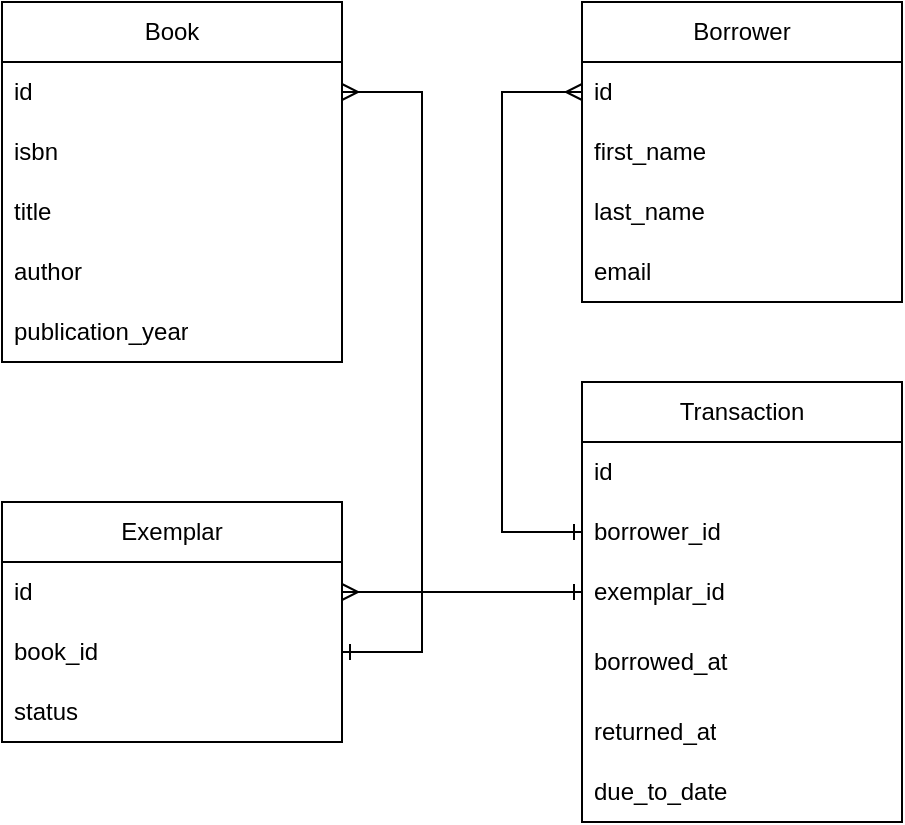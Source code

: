 <mxfile version="21.2.8" type="device">
  <diagram name="Page-1" id="MltaB3ZQAlPutJ4zJT2u">
    <mxGraphModel dx="617" dy="854" grid="1" gridSize="10" guides="1" tooltips="1" connect="1" arrows="1" fold="1" page="1" pageScale="1" pageWidth="583" pageHeight="827" math="0" shadow="0">
      <root>
        <mxCell id="0" />
        <mxCell id="1" parent="0" />
        <mxCell id="We6ezlLo1PNvuhiB9hoy-10" value="Borrower" style="swimlane;fontStyle=0;childLayout=stackLayout;horizontal=1;startSize=30;horizontalStack=0;resizeParent=1;resizeParentMax=0;resizeLast=0;collapsible=1;marginBottom=0;whiteSpace=wrap;html=1;" parent="1" vertex="1">
          <mxGeometry x="357" y="100" width="160" height="150" as="geometry" />
        </mxCell>
        <mxCell id="We6ezlLo1PNvuhiB9hoy-11" value="id" style="text;strokeColor=none;fillColor=none;align=left;verticalAlign=middle;spacingLeft=4;spacingRight=4;overflow=hidden;points=[[0,0.5],[1,0.5]];portConstraint=eastwest;rotatable=0;whiteSpace=wrap;html=1;" parent="We6ezlLo1PNvuhiB9hoy-10" vertex="1">
          <mxGeometry y="30" width="160" height="30" as="geometry" />
        </mxCell>
        <mxCell id="We6ezlLo1PNvuhiB9hoy-12" value="first_name" style="text;strokeColor=none;fillColor=none;align=left;verticalAlign=middle;spacingLeft=4;spacingRight=4;overflow=hidden;points=[[0,0.5],[1,0.5]];portConstraint=eastwest;rotatable=0;whiteSpace=wrap;html=1;" parent="We6ezlLo1PNvuhiB9hoy-10" vertex="1">
          <mxGeometry y="60" width="160" height="30" as="geometry" />
        </mxCell>
        <mxCell id="We6ezlLo1PNvuhiB9hoy-13" value="last_name" style="text;strokeColor=none;fillColor=none;align=left;verticalAlign=middle;spacingLeft=4;spacingRight=4;overflow=hidden;points=[[0,0.5],[1,0.5]];portConstraint=eastwest;rotatable=0;whiteSpace=wrap;html=1;" parent="We6ezlLo1PNvuhiB9hoy-10" vertex="1">
          <mxGeometry y="90" width="160" height="30" as="geometry" />
        </mxCell>
        <mxCell id="We6ezlLo1PNvuhiB9hoy-26" value="email" style="text;strokeColor=none;fillColor=none;align=left;verticalAlign=middle;spacingLeft=4;spacingRight=4;overflow=hidden;points=[[0,0.5],[1,0.5]];portConstraint=eastwest;rotatable=0;whiteSpace=wrap;html=1;" parent="We6ezlLo1PNvuhiB9hoy-10" vertex="1">
          <mxGeometry y="120" width="160" height="30" as="geometry" />
        </mxCell>
        <mxCell id="We6ezlLo1PNvuhiB9hoy-16" value="Book" style="swimlane;fontStyle=0;childLayout=stackLayout;horizontal=1;startSize=30;horizontalStack=0;resizeParent=1;resizeParentMax=0;resizeLast=0;collapsible=1;marginBottom=0;whiteSpace=wrap;html=1;" parent="1" vertex="1">
          <mxGeometry x="67" y="100" width="170" height="180" as="geometry" />
        </mxCell>
        <mxCell id="We6ezlLo1PNvuhiB9hoy-17" value="id" style="text;strokeColor=none;fillColor=none;align=left;verticalAlign=middle;spacingLeft=4;spacingRight=4;overflow=hidden;points=[[0,0.5],[1,0.5]];portConstraint=eastwest;rotatable=0;whiteSpace=wrap;html=1;" parent="We6ezlLo1PNvuhiB9hoy-16" vertex="1">
          <mxGeometry y="30" width="170" height="30" as="geometry" />
        </mxCell>
        <mxCell id="LwOURwXMHYbCo00-xxc4-1" value="isbn" style="text;strokeColor=none;fillColor=none;align=left;verticalAlign=middle;spacingLeft=4;spacingRight=4;overflow=hidden;points=[[0,0.5],[1,0.5]];portConstraint=eastwest;rotatable=0;whiteSpace=wrap;html=1;" parent="We6ezlLo1PNvuhiB9hoy-16" vertex="1">
          <mxGeometry y="60" width="170" height="30" as="geometry" />
        </mxCell>
        <mxCell id="We6ezlLo1PNvuhiB9hoy-18" value="title" style="text;strokeColor=none;fillColor=none;align=left;verticalAlign=middle;spacingLeft=4;spacingRight=4;overflow=hidden;points=[[0,0.5],[1,0.5]];portConstraint=eastwest;rotatable=0;whiteSpace=wrap;html=1;" parent="We6ezlLo1PNvuhiB9hoy-16" vertex="1">
          <mxGeometry y="90" width="170" height="30" as="geometry" />
        </mxCell>
        <mxCell id="We6ezlLo1PNvuhiB9hoy-19" value="author" style="text;strokeColor=none;fillColor=none;align=left;verticalAlign=middle;spacingLeft=4;spacingRight=4;overflow=hidden;points=[[0,0.5],[1,0.5]];portConstraint=eastwest;rotatable=0;whiteSpace=wrap;html=1;" parent="We6ezlLo1PNvuhiB9hoy-16" vertex="1">
          <mxGeometry y="120" width="170" height="30" as="geometry" />
        </mxCell>
        <mxCell id="We6ezlLo1PNvuhiB9hoy-20" value="publication_year" style="text;strokeColor=none;fillColor=none;align=left;verticalAlign=middle;spacingLeft=4;spacingRight=4;overflow=hidden;points=[[0,0.5],[1,0.5]];portConstraint=eastwest;rotatable=0;whiteSpace=wrap;html=1;" parent="We6ezlLo1PNvuhiB9hoy-16" vertex="1">
          <mxGeometry y="150" width="170" height="30" as="geometry" />
        </mxCell>
        <mxCell id="rtzHnB-w_szv6Rbunht4-8" value="Exemplar" style="swimlane;fontStyle=0;childLayout=stackLayout;horizontal=1;startSize=30;horizontalStack=0;resizeParent=1;resizeParentMax=0;resizeLast=0;collapsible=1;marginBottom=0;whiteSpace=wrap;html=1;" parent="1" vertex="1">
          <mxGeometry x="67" y="350" width="170" height="120" as="geometry" />
        </mxCell>
        <mxCell id="rtzHnB-w_szv6Rbunht4-9" value="id" style="text;strokeColor=none;fillColor=none;align=left;verticalAlign=middle;spacingLeft=4;spacingRight=4;overflow=hidden;points=[[0,0.5],[1,0.5]];portConstraint=eastwest;rotatable=0;whiteSpace=wrap;html=1;" parent="rtzHnB-w_szv6Rbunht4-8" vertex="1">
          <mxGeometry y="30" width="170" height="30" as="geometry" />
        </mxCell>
        <mxCell id="rtzHnB-w_szv6Rbunht4-11" value="book_id" style="text;strokeColor=none;fillColor=none;align=left;verticalAlign=middle;spacingLeft=4;spacingRight=4;overflow=hidden;points=[[0,0.5],[1,0.5]];portConstraint=eastwest;rotatable=0;whiteSpace=wrap;html=1;" parent="rtzHnB-w_szv6Rbunht4-8" vertex="1">
          <mxGeometry y="60" width="170" height="30" as="geometry" />
        </mxCell>
        <mxCell id="rtzHnB-w_szv6Rbunht4-12" value="status" style="text;strokeColor=none;fillColor=none;align=left;verticalAlign=middle;spacingLeft=4;spacingRight=4;overflow=hidden;points=[[0,0.5],[1,0.5]];portConstraint=eastwest;rotatable=0;whiteSpace=wrap;html=1;" parent="rtzHnB-w_szv6Rbunht4-8" vertex="1">
          <mxGeometry y="90" width="170" height="30" as="geometry" />
        </mxCell>
        <mxCell id="rtzHnB-w_szv6Rbunht4-21" value="Transaction" style="swimlane;fontStyle=0;childLayout=stackLayout;horizontal=1;startSize=30;horizontalStack=0;resizeParent=1;resizeParentMax=0;resizeLast=0;collapsible=1;marginBottom=0;whiteSpace=wrap;html=1;" parent="1" vertex="1">
          <mxGeometry x="357" y="290" width="160" height="220" as="geometry" />
        </mxCell>
        <mxCell id="rtzHnB-w_szv6Rbunht4-22" value="id" style="text;strokeColor=none;fillColor=none;align=left;verticalAlign=middle;spacingLeft=4;spacingRight=4;overflow=hidden;points=[[0,0.5],[1,0.5]];portConstraint=eastwest;rotatable=0;whiteSpace=wrap;html=1;" parent="rtzHnB-w_szv6Rbunht4-21" vertex="1">
          <mxGeometry y="30" width="160" height="30" as="geometry" />
        </mxCell>
        <mxCell id="rtzHnB-w_szv6Rbunht4-24" value="borrower_id" style="text;strokeColor=none;fillColor=none;align=left;verticalAlign=middle;spacingLeft=4;spacingRight=4;overflow=hidden;points=[[0,0.5],[1,0.5]];portConstraint=eastwest;rotatable=0;whiteSpace=wrap;html=1;" parent="rtzHnB-w_szv6Rbunht4-21" vertex="1">
          <mxGeometry y="60" width="160" height="30" as="geometry" />
        </mxCell>
        <mxCell id="rtzHnB-w_szv6Rbunht4-25" value="exemplar_id" style="text;strokeColor=none;fillColor=none;align=left;verticalAlign=middle;spacingLeft=4;spacingRight=4;overflow=hidden;points=[[0,0.5],[1,0.5]];portConstraint=eastwest;rotatable=0;whiteSpace=wrap;html=1;" parent="rtzHnB-w_szv6Rbunht4-21" vertex="1">
          <mxGeometry y="90" width="160" height="30" as="geometry" />
        </mxCell>
        <mxCell id="rtzHnB-w_szv6Rbunht4-27" value="borrowed_at" style="text;strokeColor=none;fillColor=none;align=left;verticalAlign=middle;spacingLeft=4;spacingRight=4;overflow=hidden;points=[[0,0.5],[1,0.5]];portConstraint=eastwest;rotatable=0;whiteSpace=wrap;html=1;" parent="rtzHnB-w_szv6Rbunht4-21" vertex="1">
          <mxGeometry y="120" width="160" height="40" as="geometry" />
        </mxCell>
        <mxCell id="rtzHnB-w_szv6Rbunht4-29" value="returned_at" style="text;strokeColor=none;fillColor=none;align=left;verticalAlign=middle;spacingLeft=4;spacingRight=4;overflow=hidden;points=[[0,0.5],[1,0.5]];portConstraint=eastwest;rotatable=0;whiteSpace=wrap;html=1;" parent="rtzHnB-w_szv6Rbunht4-21" vertex="1">
          <mxGeometry y="160" width="160" height="30" as="geometry" />
        </mxCell>
        <mxCell id="rtzHnB-w_szv6Rbunht4-31" value="due_to_date" style="text;strokeColor=none;fillColor=none;align=left;verticalAlign=middle;spacingLeft=4;spacingRight=4;overflow=hidden;points=[[0,0.5],[1,0.5]];portConstraint=eastwest;rotatable=0;whiteSpace=wrap;html=1;" parent="rtzHnB-w_szv6Rbunht4-21" vertex="1">
          <mxGeometry y="190" width="160" height="30" as="geometry" />
        </mxCell>
        <mxCell id="IDEzlagZj15wwlXujGaj-1" style="edgeStyle=orthogonalEdgeStyle;rounded=0;orthogonalLoop=1;jettySize=auto;html=1;exitX=0;exitY=0.5;exitDx=0;exitDy=0;entryX=0;entryY=0.5;entryDx=0;entryDy=0;endArrow=ERmany;endFill=0;startArrow=ERone;startFill=0;" parent="1" source="rtzHnB-w_szv6Rbunht4-24" target="We6ezlLo1PNvuhiB9hoy-11" edge="1">
          <mxGeometry relative="1" as="geometry">
            <Array as="points">
              <mxPoint x="317" y="365" />
              <mxPoint x="317" y="145" />
            </Array>
          </mxGeometry>
        </mxCell>
        <mxCell id="IDEzlagZj15wwlXujGaj-2" style="edgeStyle=orthogonalEdgeStyle;rounded=0;orthogonalLoop=1;jettySize=auto;html=1;exitX=1;exitY=0.5;exitDx=0;exitDy=0;entryX=1;entryY=0.5;entryDx=0;entryDy=0;endArrow=ERmany;endFill=0;startArrow=ERone;startFill=0;" parent="1" source="rtzHnB-w_szv6Rbunht4-11" target="We6ezlLo1PNvuhiB9hoy-17" edge="1">
          <mxGeometry relative="1" as="geometry">
            <Array as="points">
              <mxPoint x="277" y="425" />
              <mxPoint x="277" y="145" />
            </Array>
          </mxGeometry>
        </mxCell>
        <mxCell id="IDEzlagZj15wwlXujGaj-3" style="edgeStyle=orthogonalEdgeStyle;rounded=0;orthogonalLoop=1;jettySize=auto;html=1;exitX=0;exitY=0.5;exitDx=0;exitDy=0;entryX=1;entryY=0.5;entryDx=0;entryDy=0;endArrow=ERmany;endFill=0;startArrow=ERone;startFill=0;" parent="1" source="rtzHnB-w_szv6Rbunht4-25" target="rtzHnB-w_szv6Rbunht4-9" edge="1">
          <mxGeometry relative="1" as="geometry">
            <Array as="points">
              <mxPoint x="257" y="395" />
              <mxPoint x="257" y="395" />
            </Array>
          </mxGeometry>
        </mxCell>
      </root>
    </mxGraphModel>
  </diagram>
</mxfile>

